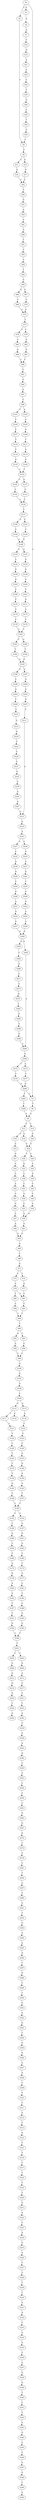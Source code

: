 strict digraph  {
	S0 -> S1 [ label = C ];
	S0 -> S2 [ label = C ];
	S0 -> S3 [ label = C ];
	S1 -> S4 [ label = A ];
	S2 -> S5 [ label = T ];
	S3 -> S6 [ label = T ];
	S4 -> S7 [ label = A ];
	S5 -> S8 [ label = C ];
	S6 -> S9 [ label = A ];
	S7 -> S10 [ label = C ];
	S8 -> S11 [ label = C ];
	S8 -> S12 [ label = G ];
	S9 -> S13 [ label = C ];
	S9 -> S14 [ label = T ];
	S10 -> S15 [ label = G ];
	S11 -> S16 [ label = G ];
	S12 -> S17 [ label = G ];
	S13 -> S18 [ label = G ];
	S13 -> S19 [ label = A ];
	S14 -> S20 [ label = A ];
	S15 -> S21 [ label = A ];
	S16 -> S22 [ label = C ];
	S17 -> S22 [ label = C ];
	S18 -> S23 [ label = A ];
	S19 -> S24 [ label = A ];
	S20 -> S24 [ label = A ];
	S21 -> S25 [ label = C ];
	S22 -> S26 [ label = C ];
	S23 -> S27 [ label = G ];
	S24 -> S28 [ label = T ];
	S24 -> S29 [ label = C ];
	S25 -> S30 [ label = C ];
	S26 -> S31 [ label = G ];
	S27 -> S32 [ label = A ];
	S28 -> S33 [ label = G ];
	S29 -> S34 [ label = C ];
	S30 -> S35 [ label = T ];
	S31 -> S36 [ label = A ];
	S32 -> S37 [ label = C ];
	S33 -> S38 [ label = C ];
	S34 -> S39 [ label = A ];
	S35 -> S40 [ label = G ];
	S36 -> S41 [ label = C ];
	S37 -> S42 [ label = A ];
	S38 -> S43 [ label = C ];
	S39 -> S44 [ label = C ];
	S40 -> S45 [ label = C ];
	S41 -> S46 [ label = A ];
	S42 -> S47 [ label = C ];
	S43 -> S48 [ label = A ];
	S44 -> S49 [ label = C ];
	S45 -> S50 [ label = T ];
	S46 -> S51 [ label = T ];
	S47 -> S52 [ label = G ];
	S48 -> S53 [ label = C ];
	S49 -> S54 [ label = C ];
	S50 -> S55 [ label = C ];
	S51 -> S56 [ label = C ];
	S52 -> S57 [ label = C ];
	S53 -> S58 [ label = G ];
	S54 -> S58 [ label = G ];
	S55 -> S5 [ label = T ];
	S56 -> S59 [ label = A ];
	S57 -> S60 [ label = A ];
	S58 -> S61 [ label = A ];
	S59 -> S62 [ label = T ];
	S60 -> S63 [ label = G ];
	S61 -> S63 [ label = G ];
	S62 -> S64 [ label = C ];
	S63 -> S65 [ label = G ];
	S64 -> S66 [ label = G ];
	S64 -> S67 [ label = A ];
	S65 -> S68 [ label = T ];
	S66 -> S69 [ label = C ];
	S67 -> S70 [ label = C ];
	S68 -> S71 [ label = G ];
	S69 -> S72 [ label = G ];
	S70 -> S72 [ label = G ];
	S71 -> S73 [ label = C ];
	S71 -> S74 [ label = T ];
	S72 -> S75 [ label = T ];
	S73 -> S76 [ label = A ];
	S74 -> S77 [ label = A ];
	S75 -> S78 [ label = C ];
	S75 -> S79 [ label = T ];
	S76 -> S80 [ label = T ];
	S76 -> S81 [ label = C ];
	S77 -> S81 [ label = C ];
	S78 -> S82 [ label = C ];
	S79 -> S83 [ label = A ];
	S80 -> S84 [ label = C ];
	S81 -> S85 [ label = C ];
	S82 -> S86 [ label = G ];
	S83 -> S87 [ label = G ];
	S84 -> S88 [ label = T ];
	S85 -> S88 [ label = T ];
	S86 -> S89 [ label = C ];
	S87 -> S89 [ label = C ];
	S88 -> S90 [ label = T ];
	S89 -> S91 [ label = C ];
	S90 -> S92 [ label = G ];
	S90 -> S93 [ label = T ];
	S91 -> S94 [ label = G ];
	S92 -> S95 [ label = C ];
	S93 -> S96 [ label = C ];
	S94 -> S97 [ label = A ];
	S95 -> S98 [ label = C ];
	S96 -> S98 [ label = C ];
	S97 -> S99 [ label = C ];
	S98 -> S100 [ label = G ];
	S99 -> S101 [ label = C ];
	S99 -> S102 [ label = A ];
	S100 -> S103 [ label = G ];
	S101 -> S104 [ label = T ];
	S102 -> S105 [ label = A ];
	S103 -> S106 [ label = A ];
	S104 -> S107 [ label = C ];
	S105 -> S108 [ label = G ];
	S106 -> S109 [ label = C ];
	S107 -> S110 [ label = T ];
	S108 -> S111 [ label = T ];
	S109 -> S112 [ label = G ];
	S109 -> S113 [ label = A ];
	S110 -> S114 [ label = C ];
	S111 -> S115 [ label = A ];
	S112 -> S116 [ label = C ];
	S112 -> S117 [ label = T ];
	S113 -> S118 [ label = A ];
	S114 -> S119 [ label = G ];
	S115 -> S120 [ label = G ];
	S117 -> S121 [ label = C ];
	S118 -> S122 [ label = C ];
	S119 -> S123 [ label = T ];
	S120 -> S123 [ label = T ];
	S121 -> S124 [ label = T ];
	S122 -> S125 [ label = C ];
	S123 -> S126 [ label = C ];
	S123 -> S127 [ label = G ];
	S124 -> S128 [ label = T ];
	S125 -> S129 [ label = C ];
	S126 -> S130 [ label = C ];
	S127 -> S131 [ label = C ];
	S128 -> S132 [ label = T ];
	S129 -> S133 [ label = A ];
	S130 -> S134 [ label = C ];
	S131 -> S134 [ label = C ];
	S132 -> S135 [ label = T ];
	S133 -> S136 [ label = G ];
	S134 -> S137 [ label = T ];
	S135 -> S138 [ label = T ];
	S136 -> S139 [ label = A ];
	S137 -> S140 [ label = A ];
	S137 -> S141 [ label = C ];
	S138 -> S142 [ label = G ];
	S139 -> S143 [ label = A ];
	S140 -> S144 [ label = C ];
	S141 -> S145 [ label = C ];
	S142 -> S146 [ label = T ];
	S143 -> S147 [ label = T ];
	S144 -> S148 [ label = G ];
	S145 -> S148 [ label = G ];
	S146 -> S149 [ label = C ];
	S147 -> S149 [ label = C ];
	S148 -> S150 [ label = C ];
	S148 -> S151 [ label = G ];
	S149 -> S152 [ label = C ];
	S149 -> S153 [ label = T ];
	S150 -> S154 [ label = C ];
	S151 -> S155 [ label = A ];
	S152 -> S156 [ label = T ];
	S153 -> S157 [ label = A ];
	S154 -> S158 [ label = G ];
	S155 -> S159 [ label = G ];
	S156 -> S160 [ label = A ];
	S157 -> S161 [ label = G ];
	S158 -> S162 [ label = G ];
	S159 -> S163 [ label = A ];
	S160 -> S164 [ label = C ];
	S161 -> S165 [ label = A ];
	S162 -> S166 [ label = C ];
	S163 -> S167 [ label = C ];
	S164 -> S168 [ label = T ];
	S165 -> S169 [ label = C ];
	S166 -> S170 [ label = C ];
	S167 -> S171 [ label = G ];
	S168 -> S172 [ label = A ];
	S169 -> S173 [ label = T ];
	S170 -> S174 [ label = C ];
	S171 -> S175 [ label = A ];
	S172 -> S176 [ label = G ];
	S173 -> S177 [ label = A ];
	S174 -> S178 [ label = C ];
	S175 -> S179 [ label = C ];
	S176 -> S180 [ label = A ];
	S177 -> S181 [ label = C ];
	S178 -> S182 [ label = T ];
	S179 -> S182 [ label = T ];
	S180 -> S183 [ label = A ];
	S181 -> S184 [ label = T ];
	S182 -> S185 [ label = C ];
	S182 -> S186 [ label = G ];
	S183 -> S187 [ label = T ];
	S184 -> S188 [ label = C ];
	S185 -> S189 [ label = T ];
	S186 -> S190 [ label = T ];
	S187 -> S191 [ label = T ];
	S188 -> S192 [ label = A ];
	S189 -> S193 [ label = G ];
	S190 -> S193 [ label = G ];
	S191 -> S194 [ label = G ];
	S192 -> S195 [ label = G ];
	S193 -> S196 [ label = C ];
	S193 -> S197 [ label = A ];
	S194 -> S198 [ label = T ];
	S195 -> S198 [ label = T ];
	S196 -> S199 [ label = C ];
	S197 -> S200 [ label = G ];
	S198 -> S201 [ label = T ];
	S199 -> S202 [ label = A ];
	S200 -> S203 [ label = A ];
	S201 -> S204 [ label = C ];
	S201 -> S205 [ label = T ];
	S202 -> S206 [ label = T ];
	S203 -> S207 [ label = G ];
	S204 -> S208 [ label = A ];
	S205 -> S209 [ label = G ];
	S206 -> S210 [ label = C ];
	S207 -> S211 [ label = A ];
	S208 -> S212 [ label = G ];
	S209 -> S213 [ label = A ];
	S210 -> S214 [ label = G ];
	S211 -> S215 [ label = G ];
	S212 -> S216 [ label = G ];
	S213 -> S217 [ label = C ];
	S214 -> S218 [ label = G ];
	S215 -> S219 [ label = G ];
	S216 -> S220 [ label = G ];
	S217 -> S221 [ label = C ];
	S218 -> S222 [ label = T ];
	S219 -> S223 [ label = A ];
	S220 -> S224 [ label = T ];
	S221 -> S225 [ label = T ];
	S222 -> S226 [ label = C ];
	S223 -> S227 [ label = G ];
	S223 -> S228 [ label = C ];
	S224 -> S229 [ label = A ];
	S225 -> S230 [ label = A ];
	S226 -> S231 [ label = C ];
	S227 -> S232 [ label = C ];
	S228 -> S233 [ label = G ];
	S230 -> S234 [ label = T ];
	S231 -> S235 [ label = G ];
	S232 -> S236 [ label = G ];
	S233 -> S237 [ label = C ];
	S234 -> S238 [ label = A ];
	S235 -> S239 [ label = C ];
	S236 -> S240 [ label = G ];
	S237 -> S241 [ label = G ];
	S238 -> S242 [ label = A ];
	S239 -> S243 [ label = A ];
	S240 -> S244 [ label = C ];
	S241 -> S245 [ label = T ];
	S242 -> S246 [ label = G ];
	S243 -> S247 [ label = A ];
	S244 -> S248 [ label = G ];
	S245 -> S249 [ label = A ];
	S246 -> S250 [ label = T ];
	S247 -> S215 [ label = G ];
	S248 -> S251 [ label = A ];
	S249 -> S252 [ label = G ];
	S250 -> S253 [ label = A ];
	S251 -> S254 [ label = G ];
	S252 -> S255 [ label = A ];
	S253 -> S256 [ label = C ];
	S254 -> S257 [ label = A ];
	S255 -> S258 [ label = A ];
	S256 -> S259 [ label = C ];
	S257 -> S260 [ label = G ];
	S258 -> S260 [ label = G ];
	S259 -> S261 [ label = C ];
	S260 -> S262 [ label = G ];
	S260 -> S263 [ label = G ];
	S261 -> S264 [ label = G ];
	S262 -> S265 [ label = C ];
	S263 -> S266 [ label = A ];
	S264 -> S267 [ label = G ];
	S265 -> S268 [ label = G ];
	S266 -> S269 [ label = G ];
	S267 -> S270 [ label = G ];
	S268 -> S271 [ label = C ];
	S269 -> S272 [ label = C ];
	S269 -> S273 [ label = A ];
	S270 -> S274 [ label = T ];
	S271 -> S275 [ label = A ];
	S272 -> S276 [ label = T ];
	S273 -> S277 [ label = T ];
	S274 -> S278 [ label = C ];
	S275 -> S279 [ label = G ];
	S276 -> S280 [ label = G ];
	S277 -> S280 [ label = G ];
	S278 -> S281 [ label = C ];
	S279 -> S282 [ label = C ];
	S280 -> S3 [ label = C ];
	S280 -> S283 [ label = T ];
	S281 -> S284 [ label = T ];
	S282 -> S285 [ label = G ];
	S283 -> S286 [ label = T ];
	S284 -> S287 [ label = A ];
	S285 -> S288 [ label = C ];
	S286 -> S9 [ label = A ];
	S287 -> S289 [ label = C ];
	S288 -> S290 [ label = G ];
	S289 -> S291 [ label = A ];
	S290 -> S266 [ label = A ];
	S291 -> S292 [ label = T ];
	S292 -> S293 [ label = G ];
	S293 -> S294 [ label = A ];
	S294 -> S295 [ label = A ];
	S295 -> S296 [ label = G ];
	S296 -> S297 [ label = T ];
	S297 -> S298 [ label = G ];
	S298 -> S299 [ label = C ];
	S299 -> S300 [ label = C ];
	S300 -> S301 [ label = G ];
	S301 -> S302 [ label = G ];
	S302 -> S303 [ label = G ];
	S303 -> S304 [ label = C ];
	S304 -> S305 [ label = G ];
	S305 -> S306 [ label = G ];
	S306 -> S307 [ label = A ];
	S307 -> S308 [ label = G ];
	S308 -> S309 [ label = C ];
	S309 -> S310 [ label = C ];
	S310 -> S311 [ label = C ];
	S311 -> S312 [ label = C ];
	S312 -> S313 [ label = C ];
	S313 -> S314 [ label = G ];
	S314 -> S315 [ label = C ];
	S315 -> S316 [ label = T ];
	S316 -> S317 [ label = C ];
	S317 -> S318 [ label = T ];
	S318 -> S319 [ label = T ];
	S319 -> S320 [ label = C ];
	S320 -> S321 [ label = G ];
	S321 -> S322 [ label = A ];
	S322 -> S323 [ label = C ];
	S323 -> S324 [ label = G ];
	S324 -> S325 [ label = G ];
	S325 -> S326 [ label = A ];
	S326 -> S327 [ label = C ];
	S327 -> S328 [ label = C ];
	S328 -> S329 [ label = T ];
	S329 -> S330 [ label = T ];
	S330 -> S331 [ label = A ];
	S331 -> S332 [ label = G ];
	S332 -> S333 [ label = C ];
	S333 -> S334 [ label = G ];
	S334 -> S335 [ label = A ];
	S335 -> S336 [ label = C ];
	S336 -> S337 [ label = A ];
	S337 -> S338 [ label = G ];
	S338 -> S339 [ label = G ];
	S339 -> S340 [ label = T ];
	S340 -> S341 [ label = C ];
	S341 -> S342 [ label = T ];
	S342 -> S343 [ label = A ];
	S343 -> S344 [ label = G ];
	S344 -> S345 [ label = A ];
	S345 -> S346 [ label = C ];
	S346 -> S347 [ label = G ];
	S347 -> S348 [ label = G ];
	S348 -> S349 [ label = T ];
	S349 -> S350 [ label = A ];
}
